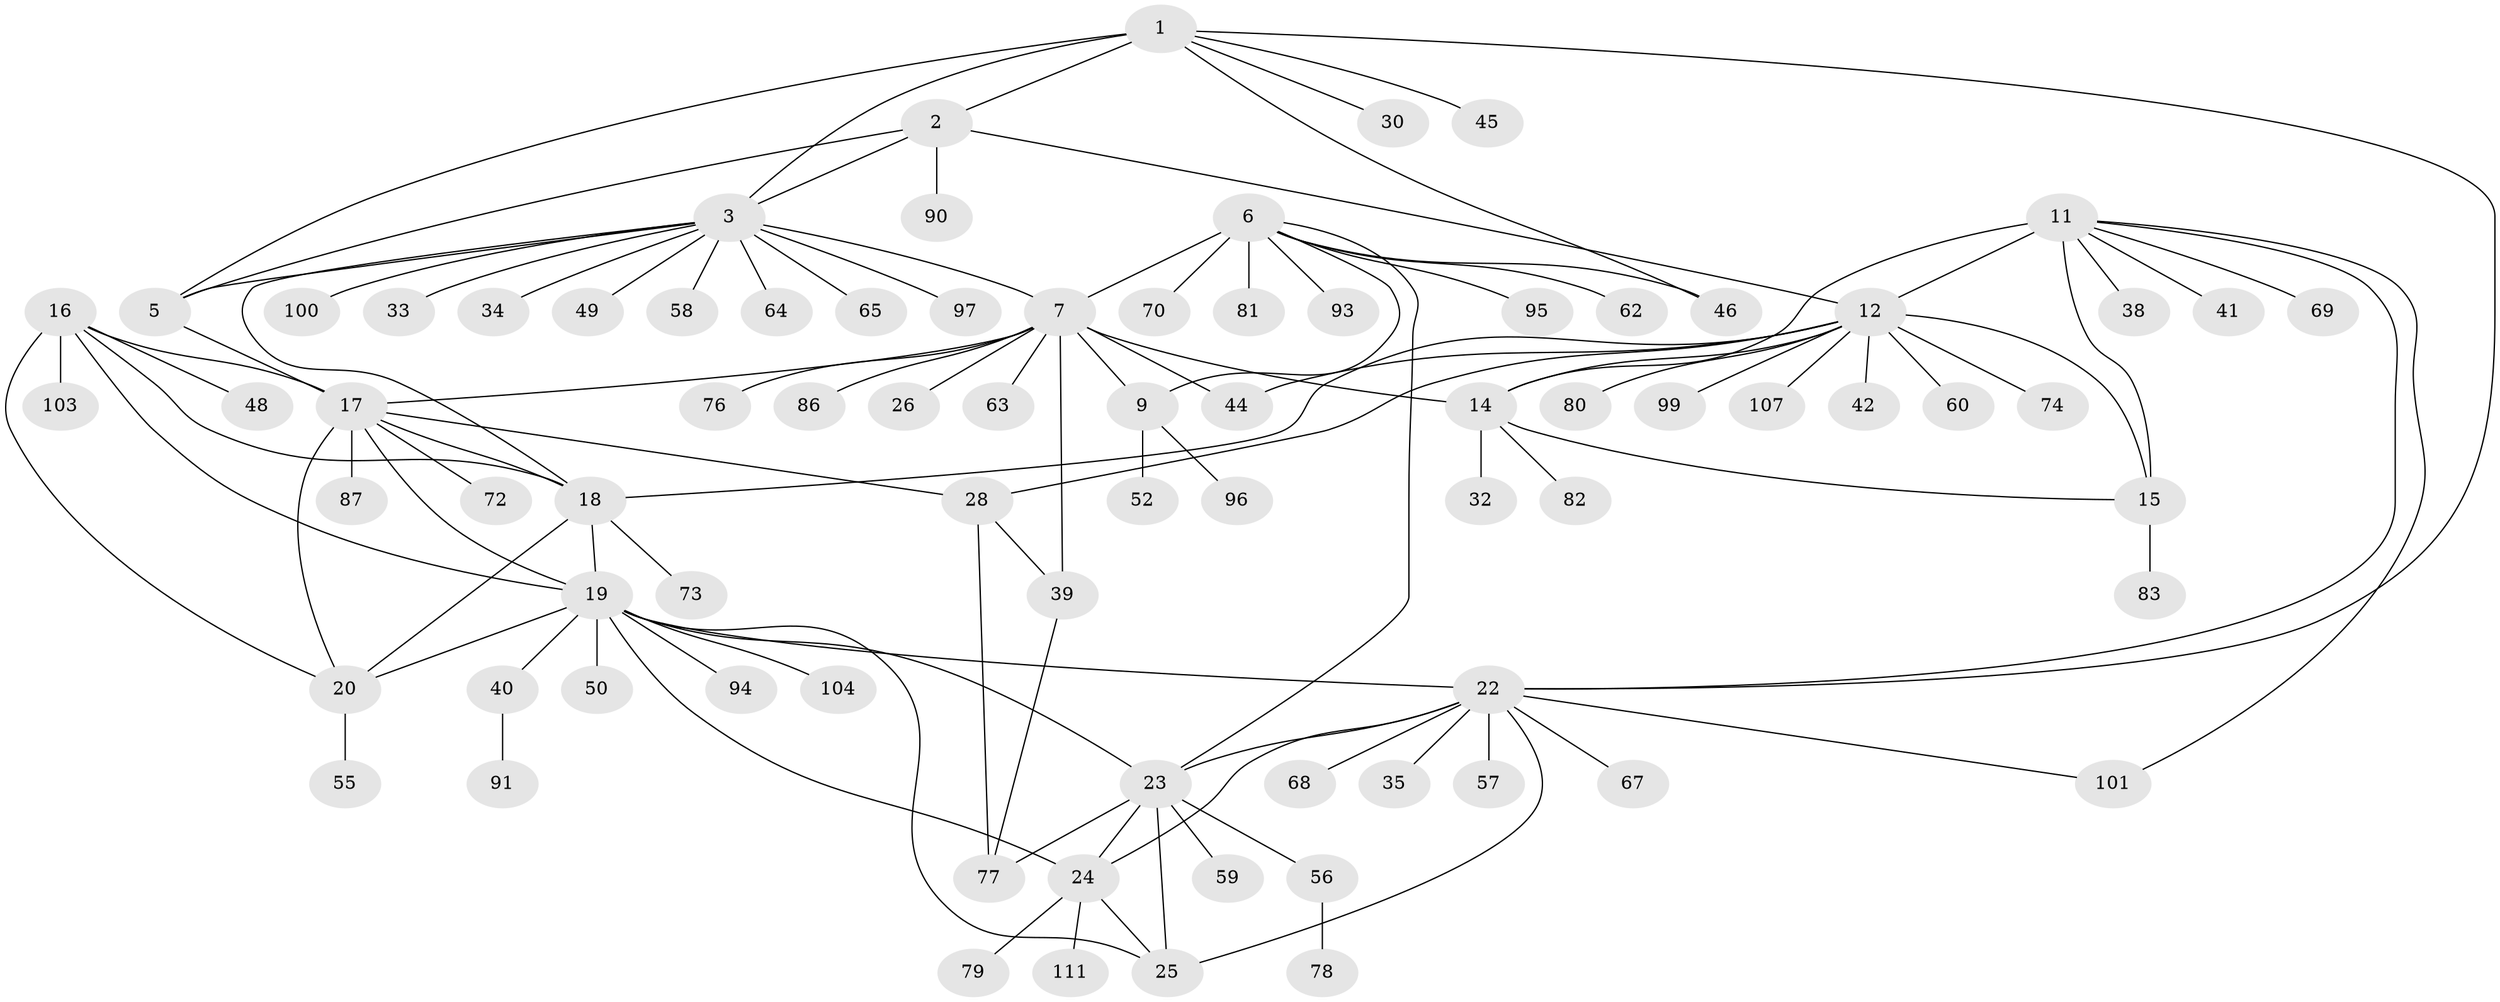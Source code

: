 // original degree distribution, {8: 0.02702702702702703, 6: 0.05405405405405406, 12: 0.018018018018018018, 5: 0.02702702702702703, 10: 0.018018018018018018, 7: 0.07207207207207207, 15: 0.009009009009009009, 9: 0.009009009009009009, 2: 0.13513513513513514, 4: 0.009009009009009009, 1: 0.5855855855855856, 3: 0.036036036036036036}
// Generated by graph-tools (version 1.1) at 2025/42/03/06/25 10:42:14]
// undirected, 80 vertices, 112 edges
graph export_dot {
graph [start="1"]
  node [color=gray90,style=filled];
  1 [super="+110"];
  2 [super="+4"];
  3 [super="+27"];
  5 [super="+31"];
  6 [super="+8"];
  7 [super="+10"];
  9 [super="+47"];
  11 [super="+13"];
  12 [super="+36"];
  14 [super="+66"];
  15 [super="+108"];
  16 [super="+85"];
  17 [super="+71"];
  18 [super="+84"];
  19 [super="+21"];
  20 [super="+92"];
  22 [super="+29"];
  23 [super="+109"];
  24 [super="+37"];
  25 [super="+61"];
  26 [super="+98"];
  28 [super="+43"];
  30 [super="+51"];
  32;
  33;
  34 [super="+53"];
  35 [super="+54"];
  38;
  39;
  40 [super="+75"];
  41 [super="+89"];
  42;
  44;
  45;
  46 [super="+102"];
  48;
  49;
  50;
  52;
  55;
  56 [super="+88"];
  57;
  58;
  59;
  60;
  62;
  63;
  64;
  65;
  67;
  68;
  69;
  70;
  72;
  73;
  74;
  76;
  77 [super="+105"];
  78;
  79;
  80;
  81;
  82 [super="+106"];
  83;
  86;
  87;
  90;
  91;
  93;
  94;
  95;
  96;
  97;
  99;
  100;
  101;
  103;
  104;
  107;
  111;
  1 -- 2 [weight=2];
  1 -- 3;
  1 -- 5;
  1 -- 22;
  1 -- 30;
  1 -- 45;
  1 -- 46;
  2 -- 3 [weight=2];
  2 -- 5 [weight=2];
  2 -- 90;
  2 -- 12 [weight=2];
  3 -- 5;
  3 -- 7;
  3 -- 34;
  3 -- 49;
  3 -- 58;
  3 -- 64;
  3 -- 65;
  3 -- 33;
  3 -- 100;
  3 -- 97;
  3 -- 18;
  5 -- 17;
  6 -- 7 [weight=4];
  6 -- 9 [weight=2];
  6 -- 23;
  6 -- 46;
  6 -- 93;
  6 -- 95;
  6 -- 81;
  6 -- 70;
  6 -- 62;
  7 -- 9 [weight=2];
  7 -- 14;
  7 -- 39;
  7 -- 63;
  7 -- 76;
  7 -- 86;
  7 -- 17;
  7 -- 26;
  7 -- 44;
  9 -- 52;
  9 -- 96;
  11 -- 12 [weight=2];
  11 -- 14 [weight=2];
  11 -- 15 [weight=2];
  11 -- 22;
  11 -- 69;
  11 -- 101;
  11 -- 38;
  11 -- 41;
  12 -- 14;
  12 -- 15;
  12 -- 18;
  12 -- 28;
  12 -- 42;
  12 -- 44;
  12 -- 60;
  12 -- 74;
  12 -- 80;
  12 -- 99;
  12 -- 107;
  14 -- 15;
  14 -- 32;
  14 -- 82;
  15 -- 83;
  16 -- 17;
  16 -- 18;
  16 -- 19;
  16 -- 20;
  16 -- 48;
  16 -- 103;
  17 -- 18;
  17 -- 19;
  17 -- 20;
  17 -- 28;
  17 -- 72;
  17 -- 87;
  18 -- 19;
  18 -- 20;
  18 -- 73;
  19 -- 20;
  19 -- 40;
  19 -- 104;
  19 -- 50;
  19 -- 22;
  19 -- 23;
  19 -- 24;
  19 -- 25;
  19 -- 94;
  20 -- 55;
  22 -- 23;
  22 -- 24;
  22 -- 25;
  22 -- 35;
  22 -- 57;
  22 -- 67;
  22 -- 68;
  22 -- 101;
  23 -- 24;
  23 -- 25;
  23 -- 56;
  23 -- 59;
  23 -- 77;
  24 -- 25;
  24 -- 79;
  24 -- 111;
  28 -- 39;
  28 -- 77;
  39 -- 77;
  40 -- 91;
  56 -- 78;
}
